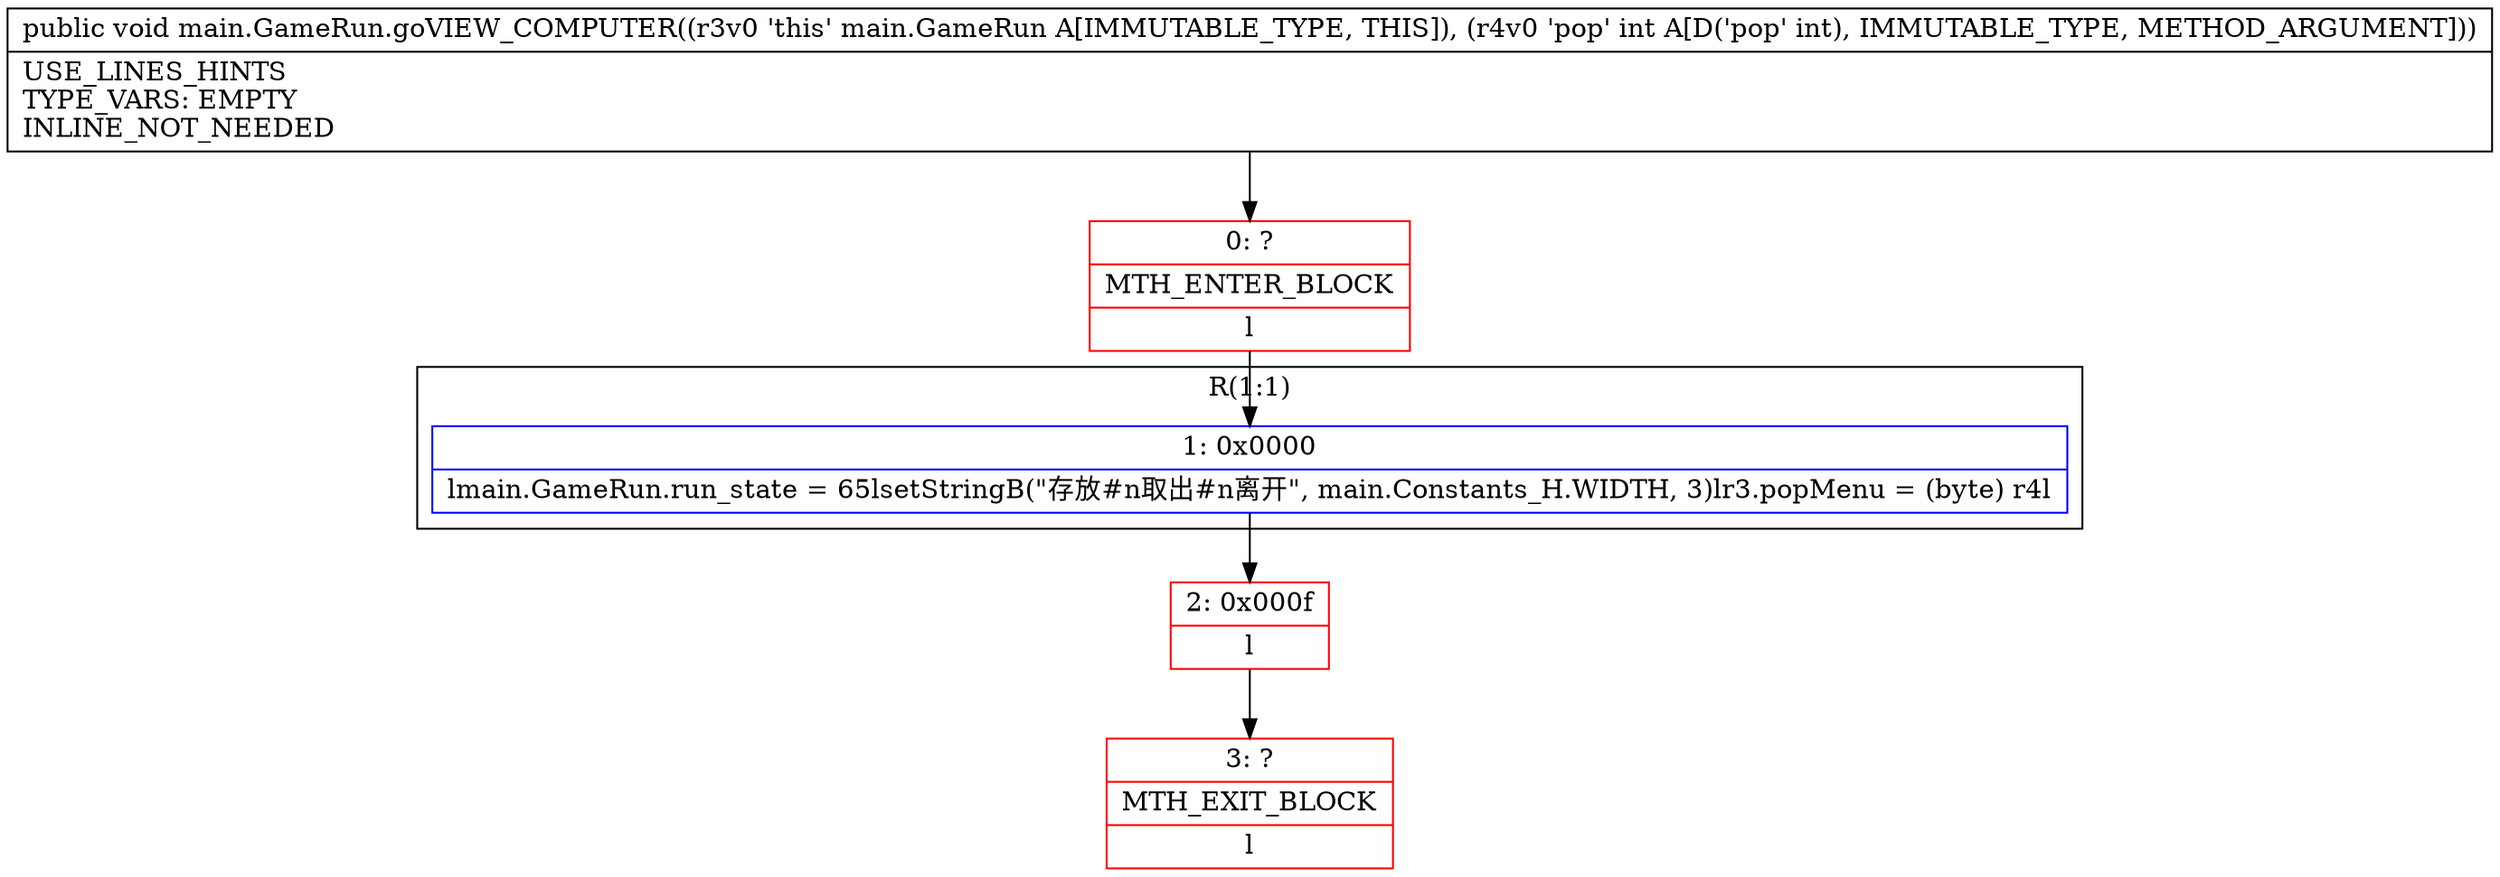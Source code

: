 digraph "CFG formain.GameRun.goVIEW_COMPUTER(I)V" {
subgraph cluster_Region_1188044441 {
label = "R(1:1)";
node [shape=record,color=blue];
Node_1 [shape=record,label="{1\:\ 0x0000|lmain.GameRun.run_state = 65lsetStringB(\"存放#n取出#n离开\", main.Constants_H.WIDTH, 3)lr3.popMenu = (byte) r4l}"];
}
Node_0 [shape=record,color=red,label="{0\:\ ?|MTH_ENTER_BLOCK\l|l}"];
Node_2 [shape=record,color=red,label="{2\:\ 0x000f|l}"];
Node_3 [shape=record,color=red,label="{3\:\ ?|MTH_EXIT_BLOCK\l|l}"];
MethodNode[shape=record,label="{public void main.GameRun.goVIEW_COMPUTER((r3v0 'this' main.GameRun A[IMMUTABLE_TYPE, THIS]), (r4v0 'pop' int A[D('pop' int), IMMUTABLE_TYPE, METHOD_ARGUMENT]))  | USE_LINES_HINTS\lTYPE_VARS: EMPTY\lINLINE_NOT_NEEDED\l}"];
MethodNode -> Node_0;
Node_1 -> Node_2;
Node_0 -> Node_1;
Node_2 -> Node_3;
}

